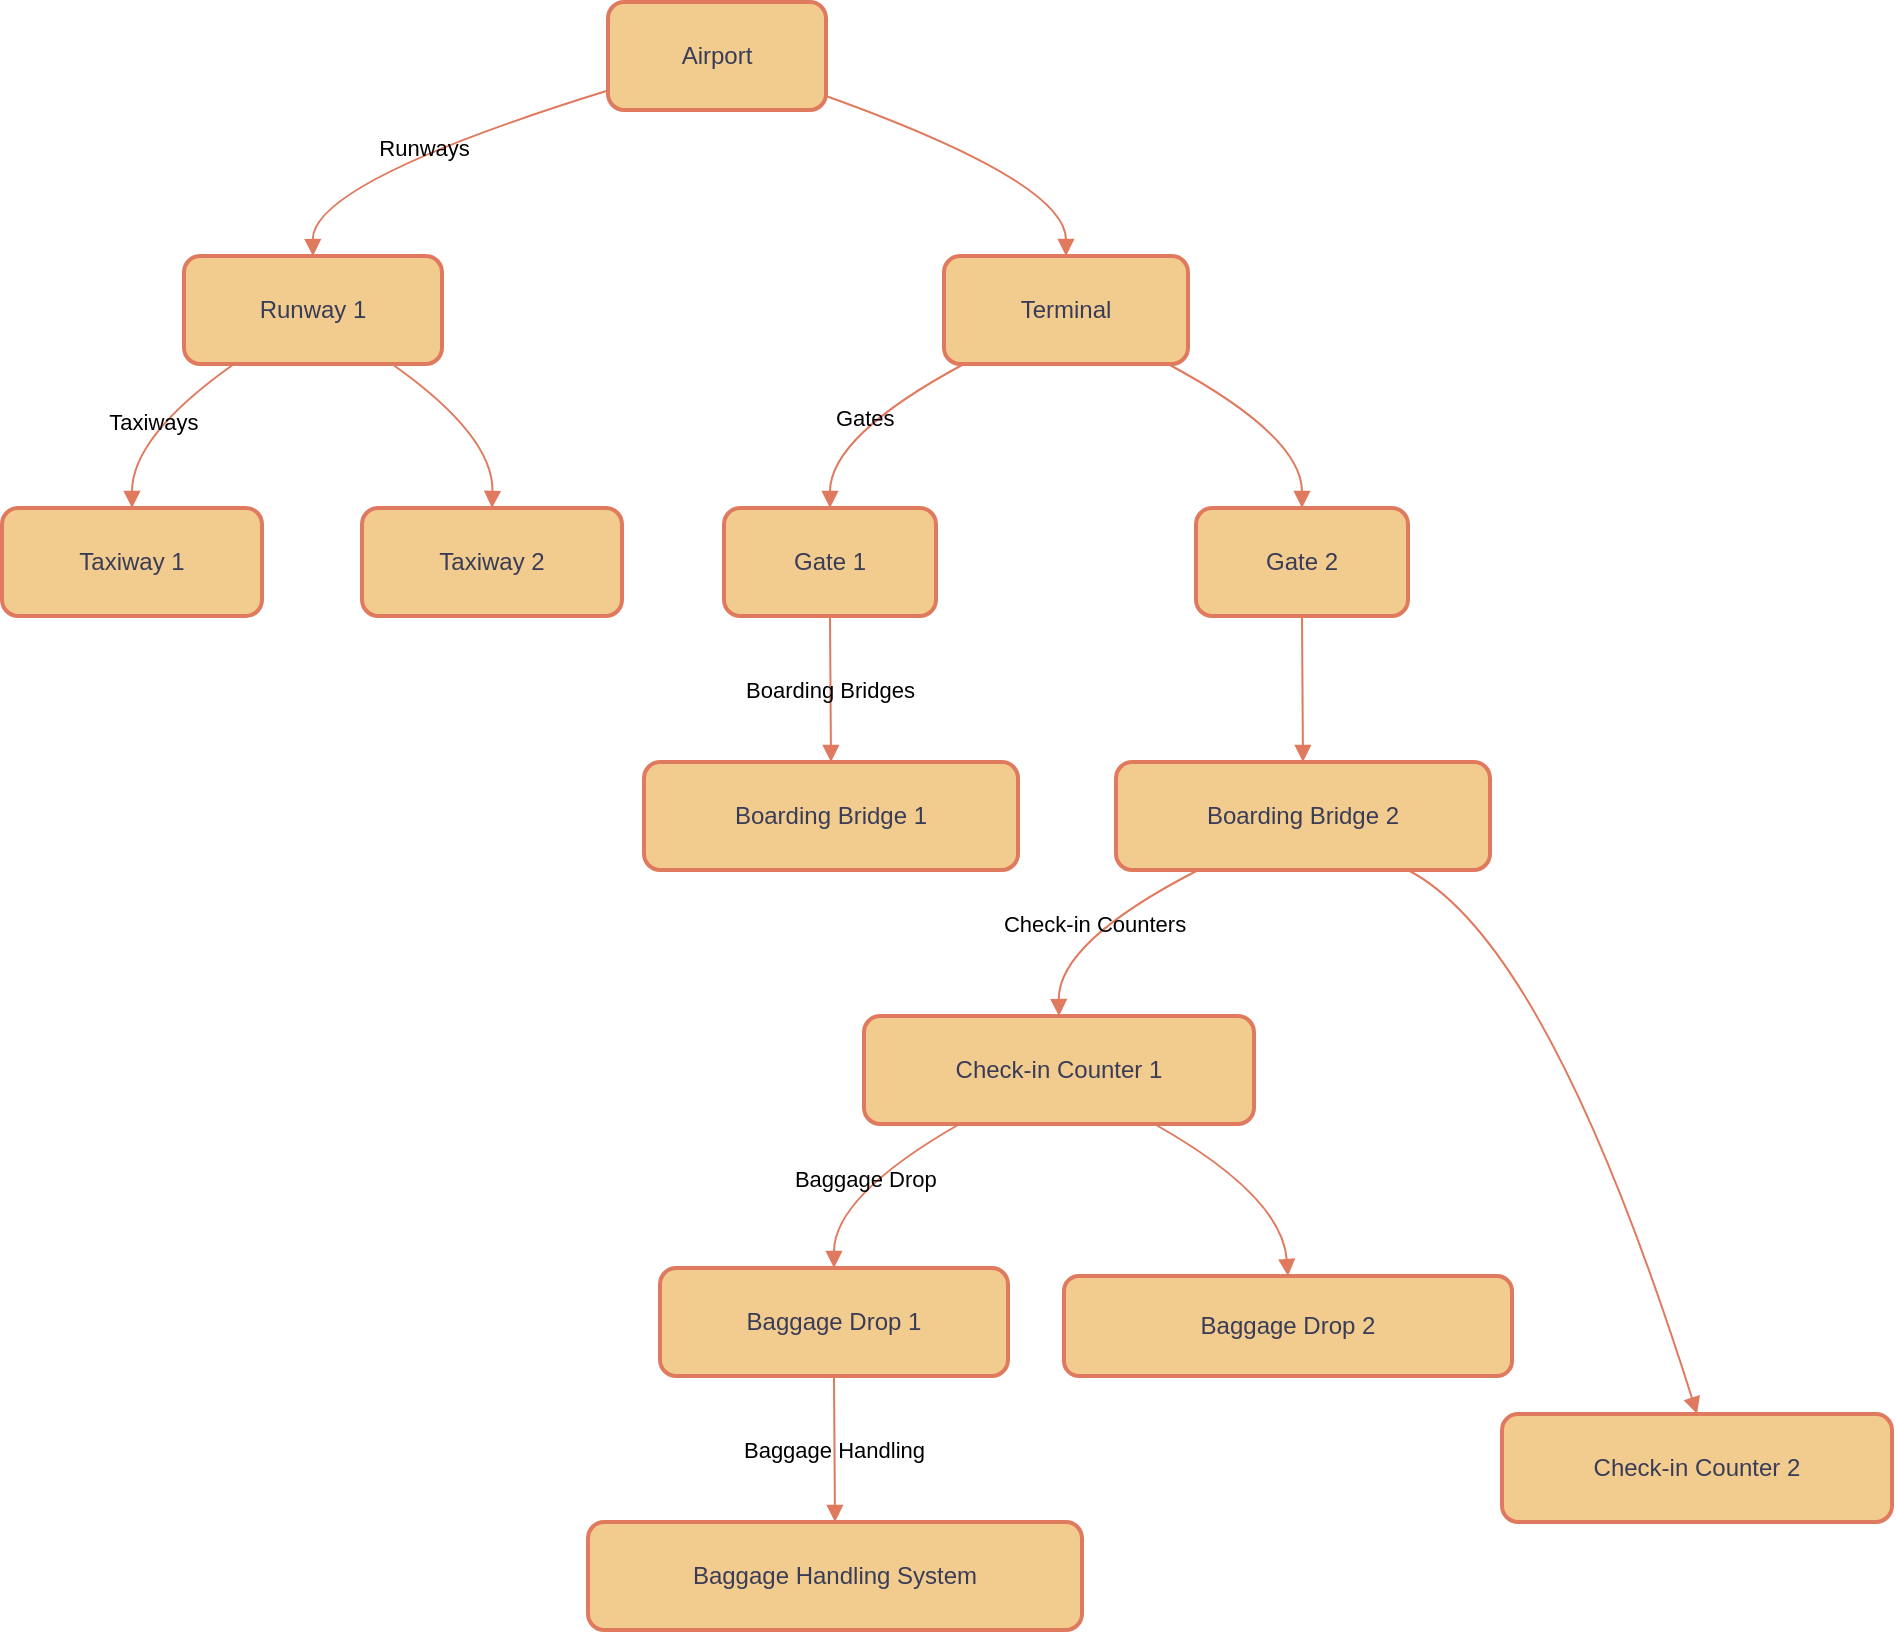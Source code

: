 <mxfile version="26.1.0" pages="2">
  <diagram name="Page-1" id="ObYHe6Q2qPki_tsskgO0">
    <mxGraphModel dx="1211" dy="796" grid="0" gridSize="10" guides="1" tooltips="1" connect="1" arrows="1" fold="1" page="0" pageScale="1" pageWidth="827" pageHeight="1169" math="0" shadow="0">
      <root>
        <mxCell id="0" />
        <mxCell id="1" parent="0" />
        <mxCell id="2" value="Airport" style="whiteSpace=wrap;strokeWidth=2;rounded=1;labelBackgroundColor=none;fillColor=#F2CC8F;strokeColor=#E07A5F;fontColor=#393C56;" parent="1" vertex="1">
          <mxGeometry x="311" y="8" width="109" height="54" as="geometry" />
        </mxCell>
        <mxCell id="3" value="Runway 1" style="whiteSpace=wrap;strokeWidth=2;rounded=1;labelBackgroundColor=none;fillColor=#F2CC8F;strokeColor=#E07A5F;fontColor=#393C56;" parent="1" vertex="1">
          <mxGeometry x="99" y="135" width="129" height="54" as="geometry" />
        </mxCell>
        <mxCell id="4" value="Terminal" style="whiteSpace=wrap;strokeWidth=2;rounded=1;labelBackgroundColor=none;fillColor=#F2CC8F;strokeColor=#E07A5F;fontColor=#393C56;" parent="1" vertex="1">
          <mxGeometry x="479" y="135" width="122" height="54" as="geometry" />
        </mxCell>
        <mxCell id="5" value="Taxiway 1" style="whiteSpace=wrap;strokeWidth=2;rounded=1;labelBackgroundColor=none;fillColor=#F2CC8F;strokeColor=#E07A5F;fontColor=#393C56;" parent="1" vertex="1">
          <mxGeometry x="8" y="261" width="130" height="54" as="geometry" />
        </mxCell>
        <mxCell id="6" value="Taxiway 2" style="whiteSpace=wrap;strokeWidth=2;rounded=1;labelBackgroundColor=none;fillColor=#F2CC8F;strokeColor=#E07A5F;fontColor=#393C56;" parent="1" vertex="1">
          <mxGeometry x="188" y="261" width="130" height="54" as="geometry" />
        </mxCell>
        <mxCell id="7" value="Gate 1" style="whiteSpace=wrap;strokeWidth=2;rounded=1;labelBackgroundColor=none;fillColor=#F2CC8F;strokeColor=#E07A5F;fontColor=#393C56;" parent="1" vertex="1">
          <mxGeometry x="369" y="261" width="106" height="54" as="geometry" />
        </mxCell>
        <mxCell id="8" value="Gate 2" style="whiteSpace=wrap;strokeWidth=2;rounded=1;labelBackgroundColor=none;fillColor=#F2CC8F;strokeColor=#E07A5F;fontColor=#393C56;" parent="1" vertex="1">
          <mxGeometry x="605" y="261" width="106" height="54" as="geometry" />
        </mxCell>
        <mxCell id="9" value="Boarding Bridge 1" style="whiteSpace=wrap;strokeWidth=2;rounded=1;labelBackgroundColor=none;fillColor=#F2CC8F;strokeColor=#E07A5F;fontColor=#393C56;" parent="1" vertex="1">
          <mxGeometry x="329" y="388" width="187" height="54" as="geometry" />
        </mxCell>
        <mxCell id="10" value="Boarding Bridge 2" style="whiteSpace=wrap;strokeWidth=2;rounded=1;labelBackgroundColor=none;fillColor=#F2CC8F;strokeColor=#E07A5F;fontColor=#393C56;" parent="1" vertex="1">
          <mxGeometry x="565" y="388" width="187" height="54" as="geometry" />
        </mxCell>
        <mxCell id="11" value="Check-in Counter 1" style="whiteSpace=wrap;strokeWidth=2;rounded=1;labelBackgroundColor=none;fillColor=#F2CC8F;strokeColor=#E07A5F;fontColor=#393C56;" parent="1" vertex="1">
          <mxGeometry x="439" y="515" width="195" height="54" as="geometry" />
        </mxCell>
        <mxCell id="12" value="Check-in Counter 2" style="whiteSpace=wrap;strokeWidth=2;rounded=1;labelBackgroundColor=none;fillColor=#F2CC8F;strokeColor=#E07A5F;fontColor=#393C56;" parent="1" vertex="1">
          <mxGeometry x="758" y="714" width="195" height="54" as="geometry" />
        </mxCell>
        <mxCell id="13" value="Baggage Drop 1" style="whiteSpace=wrap;strokeWidth=2;rounded=1;labelBackgroundColor=none;fillColor=#F2CC8F;strokeColor=#E07A5F;fontColor=#393C56;" parent="1" vertex="1">
          <mxGeometry x="337" y="641" width="174" height="54" as="geometry" />
        </mxCell>
        <mxCell id="14" value="Baggage Drop 2" style="whiteSpace=wrap;strokeWidth=2;rounded=1;labelBackgroundColor=none;fillColor=#F2CC8F;strokeColor=#E07A5F;fontColor=#393C56;" parent="1" vertex="1">
          <mxGeometry x="539" y="645" width="224" height="50" as="geometry" />
        </mxCell>
        <mxCell id="15" value="Baggage Handling System" style="whiteSpace=wrap;strokeWidth=2;rounded=1;labelBackgroundColor=none;fillColor=#F2CC8F;strokeColor=#E07A5F;fontColor=#393C56;" parent="1" vertex="1">
          <mxGeometry x="301" y="768" width="247" height="54" as="geometry" />
        </mxCell>
        <mxCell id="16" value="Runways" style="curved=1;startArrow=none;endArrow=block;exitX=0;exitY=0.82;entryX=0.5;entryY=-0.01;rounded=1;labelBackgroundColor=none;strokeColor=#E07A5F;fontColor=default;" parent="1" source="2" target="3" edge="1">
          <mxGeometry relative="1" as="geometry">
            <Array as="points">
              <mxPoint x="163" y="98" />
            </Array>
          </mxGeometry>
        </mxCell>
        <mxCell id="17" value="" style="curved=1;startArrow=none;endArrow=block;exitX=1;exitY=0.87;entryX=0.5;entryY=-0.01;rounded=1;labelBackgroundColor=none;strokeColor=#E07A5F;fontColor=default;" parent="1" source="2" target="4" edge="1">
          <mxGeometry relative="1" as="geometry">
            <Array as="points">
              <mxPoint x="540" y="98" />
            </Array>
          </mxGeometry>
        </mxCell>
        <mxCell id="18" value="Taxiways" style="curved=1;startArrow=none;endArrow=block;exitX=0.2;exitY=0.99;entryX=0.5;entryY=0.01;rounded=1;labelBackgroundColor=none;strokeColor=#E07A5F;fontColor=default;" parent="1" source="3" target="5" edge="1">
          <mxGeometry relative="1" as="geometry">
            <Array as="points">
              <mxPoint x="73" y="225" />
            </Array>
          </mxGeometry>
        </mxCell>
        <mxCell id="19" value="" style="curved=1;startArrow=none;endArrow=block;exitX=0.8;exitY=0.99;entryX=0.5;entryY=0.01;rounded=1;labelBackgroundColor=none;strokeColor=#E07A5F;fontColor=default;" parent="1" source="3" target="6" edge="1">
          <mxGeometry relative="1" as="geometry">
            <Array as="points">
              <mxPoint x="254" y="225" />
            </Array>
          </mxGeometry>
        </mxCell>
        <mxCell id="20" value="Gates" style="curved=1;startArrow=none;endArrow=block;exitX=0.09;exitY=0.99;entryX=0.5;entryY=0.01;rounded=1;labelBackgroundColor=none;strokeColor=#E07A5F;fontColor=default;" parent="1" source="4" target="7" edge="1">
          <mxGeometry relative="1" as="geometry">
            <Array as="points">
              <mxPoint x="422" y="225" />
            </Array>
          </mxGeometry>
        </mxCell>
        <mxCell id="21" value="" style="curved=1;startArrow=none;endArrow=block;exitX=0.91;exitY=0.99;entryX=0.5;entryY=0.01;rounded=1;labelBackgroundColor=none;strokeColor=#E07A5F;fontColor=default;" parent="1" source="4" target="8" edge="1">
          <mxGeometry relative="1" as="geometry">
            <Array as="points">
              <mxPoint x="658" y="225" />
            </Array>
          </mxGeometry>
        </mxCell>
        <mxCell id="22" value="Boarding Bridges" style="curved=1;startArrow=none;endArrow=block;exitX=0.5;exitY=1.01;entryX=0.5;entryY=0;rounded=1;labelBackgroundColor=none;strokeColor=#E07A5F;fontColor=default;" parent="1" source="7" target="9" edge="1">
          <mxGeometry relative="1" as="geometry">
            <Array as="points" />
          </mxGeometry>
        </mxCell>
        <mxCell id="23" value="" style="curved=1;startArrow=none;endArrow=block;exitX=0.5;exitY=1.01;entryX=0.5;entryY=0;rounded=1;labelBackgroundColor=none;strokeColor=#E07A5F;fontColor=default;" parent="1" source="8" target="10" edge="1">
          <mxGeometry relative="1" as="geometry">
            <Array as="points" />
          </mxGeometry>
        </mxCell>
        <mxCell id="24" value="Check-in Counters" style="curved=1;startArrow=none;endArrow=block;exitX=0.22;exitY=1;entryX=0.5;entryY=-0.01;rounded=1;labelBackgroundColor=none;strokeColor=#E07A5F;fontColor=default;" parent="1" source="10" target="11" edge="1">
          <mxGeometry relative="1" as="geometry">
            <Array as="points">
              <mxPoint x="536" y="478" />
            </Array>
          </mxGeometry>
        </mxCell>
        <mxCell id="25" value="" style="curved=1;startArrow=none;endArrow=block;exitX=0.78;exitY=1;entryX=0.5;entryY=-0.01;rounded=1;labelBackgroundColor=none;strokeColor=#E07A5F;fontColor=default;" parent="1" source="10" target="12" edge="1">
          <mxGeometry relative="1" as="geometry">
            <Array as="points">
              <mxPoint x="781" y="478" />
            </Array>
          </mxGeometry>
        </mxCell>
        <mxCell id="26" value="Baggage Drop" style="curved=1;startArrow=none;endArrow=block;exitX=0.25;exitY=0.99;entryX=0.5;entryY=0.01;rounded=1;labelBackgroundColor=none;strokeColor=#E07A5F;fontColor=default;" parent="1" source="11" target="13" edge="1">
          <mxGeometry relative="1" as="geometry">
            <Array as="points">
              <mxPoint x="424" y="605" />
            </Array>
          </mxGeometry>
        </mxCell>
        <mxCell id="27" value="" style="curved=1;startArrow=none;endArrow=block;exitX=0.74;exitY=0.99;entryX=0.5;entryY=0.01;rounded=1;labelBackgroundColor=none;strokeColor=#E07A5F;fontColor=default;" parent="1" source="11" target="14" edge="1">
          <mxGeometry relative="1" as="geometry">
            <Array as="points">
              <mxPoint x="648" y="605" />
            </Array>
          </mxGeometry>
        </mxCell>
        <mxCell id="28" value="Baggage Handling" style="curved=1;startArrow=none;endArrow=block;exitX=0.5;exitY=1.01;entryX=0.5;entryY=0;rounded=1;labelBackgroundColor=none;strokeColor=#E07A5F;fontColor=default;" parent="1" source="13" target="15" edge="1">
          <mxGeometry relative="1" as="geometry">
            <Array as="points" />
          </mxGeometry>
        </mxCell>
      </root>
    </mxGraphModel>
  </diagram>
  <diagram id="rxW1Yr-LnPGKlyGwYjmY" name="Page-2">
    <mxGraphModel dx="848" dy="557" grid="0" gridSize="10" guides="1" tooltips="1" connect="1" arrows="1" fold="1" page="0" pageScale="1" pageWidth="827" pageHeight="1169" math="0" shadow="0">
      <root>
        <mxCell id="0" />
        <mxCell id="1" parent="0" />
      </root>
    </mxGraphModel>
  </diagram>
</mxfile>
